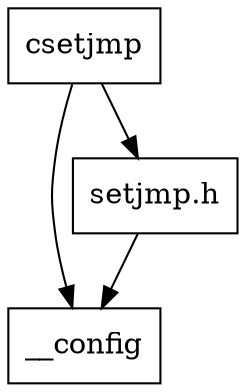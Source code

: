 digraph "dependencies" {
  header_1 [ shape="box", label="csetjmp"];
  header_2 [ shape="box", label="__config"];
  header_11 [ shape="box", label="setjmp.h"];
  header_1 -> header_2;
  header_1 -> header_11;
  header_11 -> header_2;
}